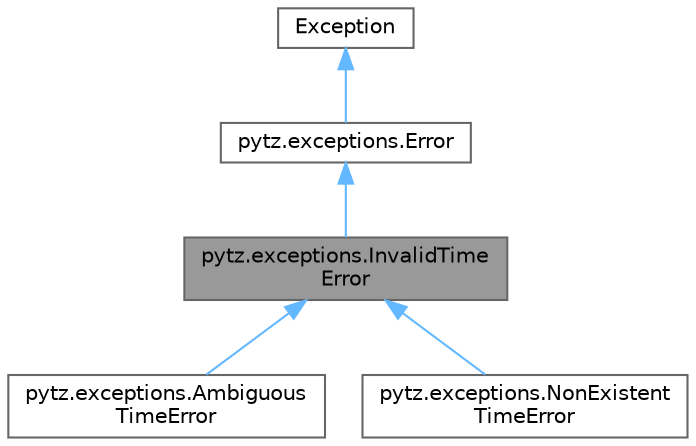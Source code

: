 digraph "pytz.exceptions.InvalidTimeError"
{
 // LATEX_PDF_SIZE
  bgcolor="transparent";
  edge [fontname=Helvetica,fontsize=10,labelfontname=Helvetica,labelfontsize=10];
  node [fontname=Helvetica,fontsize=10,shape=box,height=0.2,width=0.4];
  Node1 [id="Node000001",label="pytz.exceptions.InvalidTime\lError",height=0.2,width=0.4,color="gray40", fillcolor="grey60", style="filled", fontcolor="black",tooltip=" "];
  Node2 -> Node1 [id="edge5_Node000001_Node000002",dir="back",color="steelblue1",style="solid",tooltip=" "];
  Node2 [id="Node000002",label="pytz.exceptions.Error",height=0.2,width=0.4,color="gray40", fillcolor="white", style="filled",URL="$classpytz_1_1exceptions_1_1Error.html",tooltip=" "];
  Node3 -> Node2 [id="edge6_Node000002_Node000003",dir="back",color="steelblue1",style="solid",tooltip=" "];
  Node3 [id="Node000003",label="Exception",height=0.2,width=0.4,color="gray40", fillcolor="white", style="filled",tooltip=" "];
  Node1 -> Node4 [id="edge7_Node000001_Node000004",dir="back",color="steelblue1",style="solid",tooltip=" "];
  Node4 [id="Node000004",label="pytz.exceptions.Ambiguous\lTimeError",height=0.2,width=0.4,color="gray40", fillcolor="white", style="filled",URL="$classpytz_1_1exceptions_1_1AmbiguousTimeError.html",tooltip=" "];
  Node1 -> Node5 [id="edge8_Node000001_Node000005",dir="back",color="steelblue1",style="solid",tooltip=" "];
  Node5 [id="Node000005",label="pytz.exceptions.NonExistent\lTimeError",height=0.2,width=0.4,color="gray40", fillcolor="white", style="filled",URL="$classpytz_1_1exceptions_1_1NonExistentTimeError.html",tooltip=" "];
}
